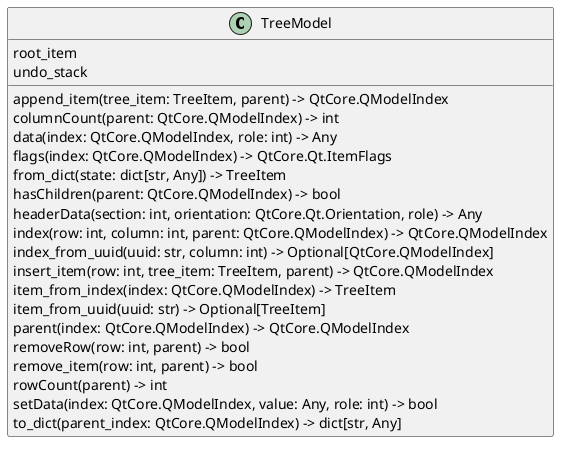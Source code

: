 @startuml classes
set namespaceSeparator none
class "TreeModel" as codelink.backend.tree_model.TreeModel {
  root_item
  undo_stack
  append_item(tree_item: TreeItem, parent) -> QtCore.QModelIndex
  columnCount(parent: QtCore.QModelIndex) -> int
  data(index: QtCore.QModelIndex, role: int) -> Any
  flags(index: QtCore.QModelIndex) -> QtCore.Qt.ItemFlags
  from_dict(state: dict[str, Any]) -> TreeItem
  hasChildren(parent: QtCore.QModelIndex) -> bool
  headerData(section: int, orientation: QtCore.Qt.Orientation, role) -> Any
  index(row: int, column: int, parent: QtCore.QModelIndex) -> QtCore.QModelIndex
  index_from_uuid(uuid: str, column: int) -> Optional[QtCore.QModelIndex]
  insert_item(row: int, tree_item: TreeItem, parent) -> QtCore.QModelIndex
  item_from_index(index: QtCore.QModelIndex) -> TreeItem
  item_from_uuid(uuid: str) -> Optional[TreeItem]
  parent(index: QtCore.QModelIndex) -> QtCore.QModelIndex
  removeRow(row: int, parent) -> bool
  remove_item(row: int, parent) -> bool
  rowCount(parent) -> int
  setData(index: QtCore.QModelIndex, value: Any, role: int) -> bool
  to_dict(parent_index: QtCore.QModelIndex) -> dict[str, Any]
}
@enduml
